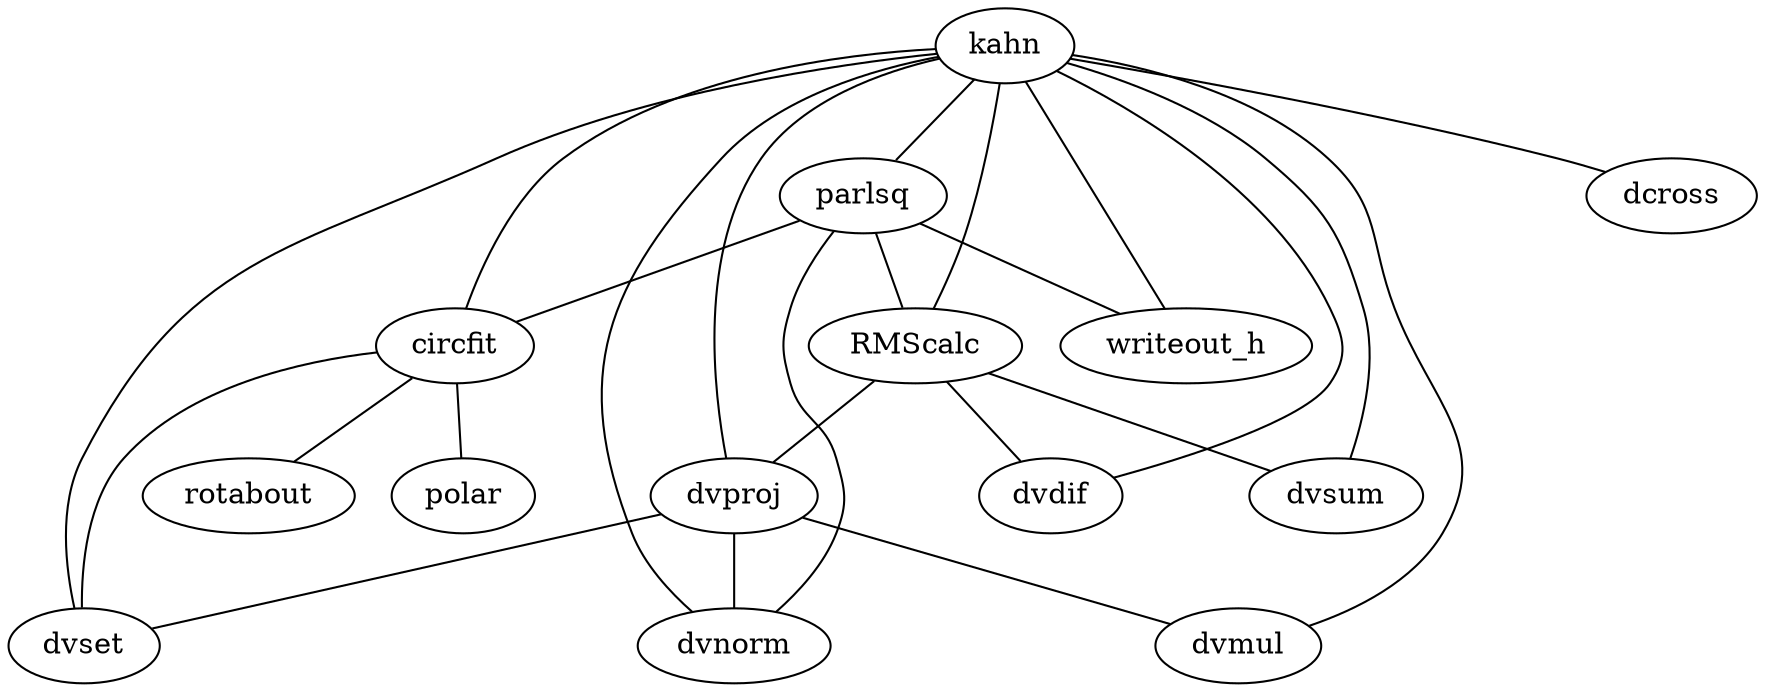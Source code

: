strict graph kahn { 
kahn--dvset
kahn--dvdif
kahn--dvnorm
kahn--dvsum
kahn--dcross
kahn--dvmul
kahn--parlsq--circfit--dvset
kahn--parlsq--circfit--polar
kahn--parlsq--circfit--rotabout
kahn--parlsq--dvnorm
kahn--parlsq--RMScalc--dvdif
kahn--parlsq--RMScalc--dvproj--dvset
kahn--parlsq--RMScalc--dvproj--dvnorm
kahn--parlsq--RMScalc--dvproj--dvmul
kahn--parlsq--RMScalc--dvsum
kahn--parlsq--writeout_h
kahn--circfit--dvset
kahn--circfit--polar
kahn--circfit--rotabout
kahn--dvproj--dvset
kahn--dvproj--dvnorm
kahn--dvproj--dvmul
kahn--RMScalc--dvdif
kahn--RMScalc--dvproj--dvset
kahn--RMScalc--dvproj--dvnorm
kahn--RMScalc--dvproj--dvmul
kahn--RMScalc--dvsum
kahn--writeout_h
} 
